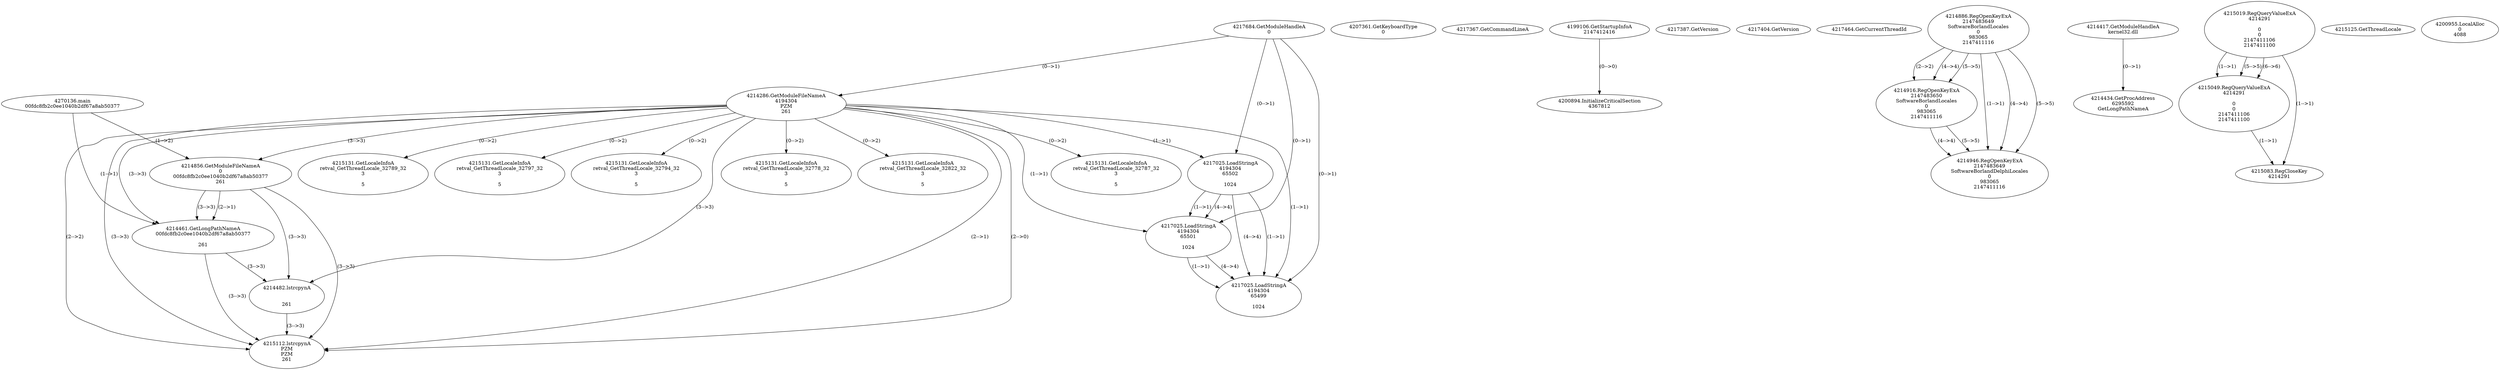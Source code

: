 // Global SCDG with merge call
digraph {
	0 [label="4270136.main
00fdc8fb2c0ee1040b2df67a8ab50377"]
	1 [label="4217684.GetModuleHandleA
0"]
	2 [label="4207361.GetKeyboardType
0"]
	3 [label="4217367.GetCommandLineA
"]
	4 [label="4199106.GetStartupInfoA
2147412416"]
	5 [label="4217387.GetVersion
"]
	6 [label="4217404.GetVersion
"]
	7 [label="4217464.GetCurrentThreadId
"]
	8 [label="4214286.GetModuleFileNameA
4194304
PZM
261"]
	1 -> 8 [label="(0-->1)"]
	9 [label="4214856.GetModuleFileNameA
0
00fdc8fb2c0ee1040b2df67a8ab50377
261"]
	0 -> 9 [label="(1-->2)"]
	8 -> 9 [label="(3-->3)"]
	10 [label="4214886.RegOpenKeyExA
2147483649
Software\Borland\Locales
0
983065
2147411116"]
	11 [label="4214417.GetModuleHandleA
kernel32.dll"]
	12 [label="4214434.GetProcAddress
6295592
GetLongPathNameA"]
	11 -> 12 [label="(0-->1)"]
	13 [label="4214461.GetLongPathNameA
00fdc8fb2c0ee1040b2df67a8ab50377

261"]
	0 -> 13 [label="(1-->1)"]
	9 -> 13 [label="(2-->1)"]
	8 -> 13 [label="(3-->3)"]
	9 -> 13 [label="(3-->3)"]
	14 [label="4214482.lstrcpynA


261"]
	8 -> 14 [label="(3-->3)"]
	9 -> 14 [label="(3-->3)"]
	13 -> 14 [label="(3-->3)"]
	15 [label="4215019.RegQueryValueExA
4214291

0
0
2147411106
2147411100"]
	16 [label="4215049.RegQueryValueExA
4214291

0
0
2147411106
2147411100"]
	15 -> 16 [label="(1-->1)"]
	15 -> 16 [label="(5-->5)"]
	15 -> 16 [label="(6-->6)"]
	17 [label="4215083.RegCloseKey
4214291"]
	15 -> 17 [label="(1-->1)"]
	16 -> 17 [label="(1-->1)"]
	18 [label="4215112.lstrcpynA
PZM
PZM
261"]
	8 -> 18 [label="(2-->1)"]
	8 -> 18 [label="(2-->2)"]
	8 -> 18 [label="(3-->3)"]
	9 -> 18 [label="(3-->3)"]
	13 -> 18 [label="(3-->3)"]
	14 -> 18 [label="(3-->3)"]
	8 -> 18 [label="(2-->0)"]
	19 [label="4215125.GetThreadLocale
"]
	20 [label="4215131.GetLocaleInfoA
retval_GetThreadLocale_32787_32
3

5"]
	8 -> 20 [label="(0-->2)"]
	21 [label="4217025.LoadStringA
4194304
65502

1024"]
	1 -> 21 [label="(0-->1)"]
	8 -> 21 [label="(1-->1)"]
	22 [label="4217025.LoadStringA
4194304
65501

1024"]
	1 -> 22 [label="(0-->1)"]
	8 -> 22 [label="(1-->1)"]
	21 -> 22 [label="(1-->1)"]
	21 -> 22 [label="(4-->4)"]
	23 [label="4215131.GetLocaleInfoA
retval_GetThreadLocale_32789_32
3

5"]
	8 -> 23 [label="(0-->2)"]
	24 [label="4214916.RegOpenKeyExA
2147483650
Software\Borland\Locales
0
983065
2147411116"]
	10 -> 24 [label="(2-->2)"]
	10 -> 24 [label="(4-->4)"]
	10 -> 24 [label="(5-->5)"]
	25 [label="4214946.RegOpenKeyExA
2147483649
Software\Borland\Delphi\Locales
0
983065
2147411116"]
	10 -> 25 [label="(1-->1)"]
	10 -> 25 [label="(4-->4)"]
	24 -> 25 [label="(4-->4)"]
	10 -> 25 [label="(5-->5)"]
	24 -> 25 [label="(5-->5)"]
	26 [label="4215131.GetLocaleInfoA
retval_GetThreadLocale_32797_32
3

5"]
	8 -> 26 [label="(0-->2)"]
	27 [label="4217025.LoadStringA
4194304
65499

1024"]
	1 -> 27 [label="(0-->1)"]
	8 -> 27 [label="(1-->1)"]
	21 -> 27 [label="(1-->1)"]
	22 -> 27 [label="(1-->1)"]
	21 -> 27 [label="(4-->4)"]
	22 -> 27 [label="(4-->4)"]
	28 [label="4200894.InitializeCriticalSection
4367812"]
	4 -> 28 [label="(0-->0)"]
	29 [label="4200955.LocalAlloc
0
4088"]
	30 [label="4215131.GetLocaleInfoA
retval_GetThreadLocale_32794_32
3

5"]
	8 -> 30 [label="(0-->2)"]
	31 [label="4215131.GetLocaleInfoA
retval_GetThreadLocale_32778_32
3

5"]
	8 -> 31 [label="(0-->2)"]
	32 [label="4215131.GetLocaleInfoA
retval_GetThreadLocale_32822_32
3

5"]
	8 -> 32 [label="(0-->2)"]
}
